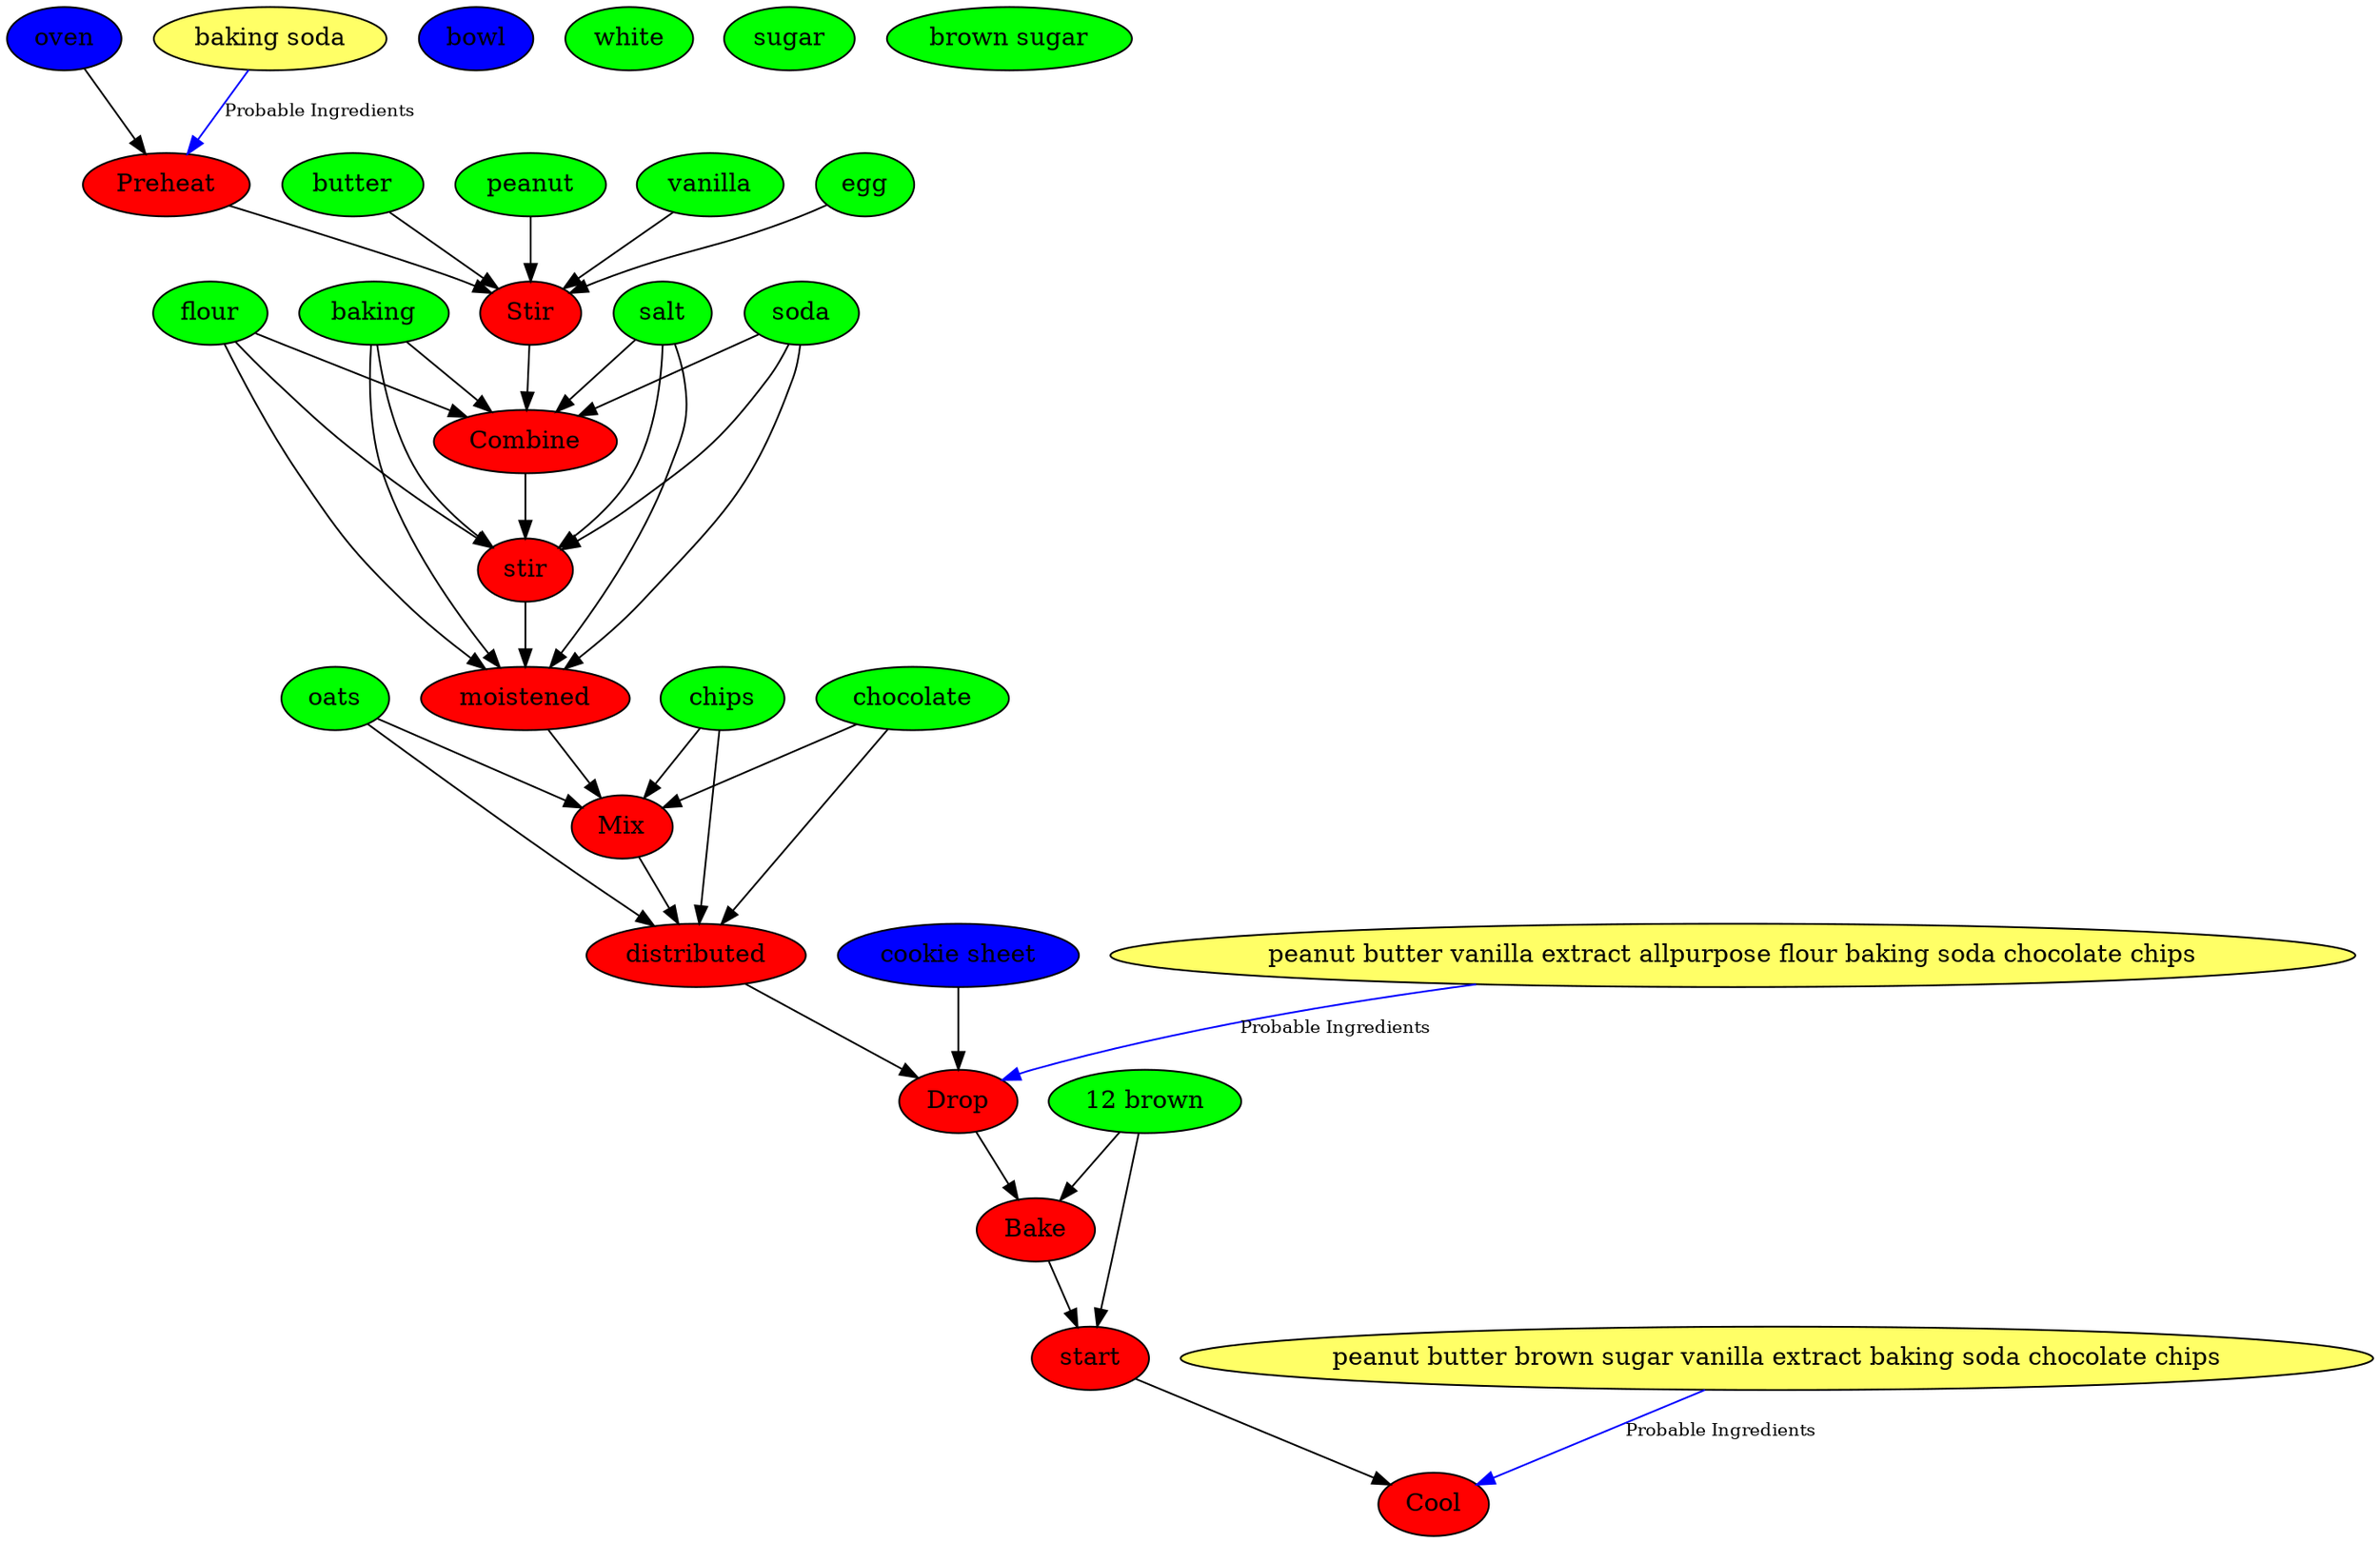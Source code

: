 digraph G {
Preheat [style=filled, fillcolor=red];
oven [style=filled, fillcolor="#0000ff"];
"baking soda" [style=filled, fillcolor="#ffff66"];
bowl [style=filled, fillcolor="#0000ff"];
butter [style=filled, fillcolor=green];
white [style=filled, fillcolor=green];
sugar [style=filled, fillcolor=green];
"brown sugar" [style=filled, fillcolor=green];
"brown sugar" [style=filled, fillcolor=green];
"brown sugar" [style=filled, fillcolor=green];
"brown sugar" [style=filled, fillcolor=green];
sugar [style=filled, fillcolor=green];
"brown sugar" [style=filled, fillcolor=green];
"brown sugar" [style=filled, fillcolor=green];
Stir [style=filled, fillcolor=red];
peanut [style=filled, fillcolor=green];
butter [style=filled, fillcolor=green];
vanilla [style=filled, fillcolor=green];
egg [style=filled, fillcolor=green];
Combine [style=filled, fillcolor=red];
flour [style=filled, fillcolor=green];
baking [style=filled, fillcolor=green];
soda [style=filled, fillcolor=green];
salt [style=filled, fillcolor=green];
stir [style=filled, fillcolor=red];
moistened [style=filled, fillcolor=red];
Mix [style=filled, fillcolor=red];
oats [style=filled, fillcolor=green];
chocolate [style=filled, fillcolor=green];
chips [style=filled, fillcolor=green];
distributed [style=filled, fillcolor=red];
Drop [style=filled, fillcolor=red];
"cookie sheet" [style=filled, fillcolor="#0000ff"];
"peanut butter vanilla extract allpurpose flour baking soda chocolate chips" [style=filled, fillcolor="#ffff66"];
Bake [style=filled, fillcolor=red];
start [style=filled, fillcolor=red];
"12 brown" [style=filled, fillcolor=green];
Cool [style=filled, fillcolor=red];
"peanut butter brown sugar vanilla extract baking soda chocolate chips" [style=filled, fillcolor="#ffff66"];
Preheat -> Stir;
Stir -> Combine;
Combine -> stir;
stir -> moistened;
moistened -> Mix;
Mix -> distributed;
distributed -> Drop;
Drop -> Bake;
Bake -> start;
start -> Cool;
peanut -> Stir;
butter -> Stir;
vanilla -> Stir;
egg -> Stir;
flour -> Combine;
baking -> Combine;
soda -> Combine;
salt -> Combine;
flour -> stir;
baking -> stir;
soda -> stir;
salt -> stir;
flour -> moistened;
baking -> moistened;
soda -> moistened;
salt -> moistened;
oats -> Mix;
chocolate -> Mix;
chips -> Mix;
oats -> distributed;
chocolate -> distributed;
chips -> distributed;
"12 brown" -> Bake;
"12 brown" -> start;
oven -> Preheat;
"cookie sheet" -> Drop;
"baking soda" -> Preheat  [color=blue, labelfontcolor="#009933", fontsize="10.0", label="Probable Ingredients"];
"peanut butter vanilla extract allpurpose flour baking soda chocolate chips" -> Drop  [color=blue, labelfontcolor="#009933", fontsize="10.0", label="Probable Ingredients"];
"peanut butter brown sugar vanilla extract baking soda chocolate chips" -> Cool  [color=blue, labelfontcolor="#009933", fontsize="10.0", label="Probable Ingredients"];
}
